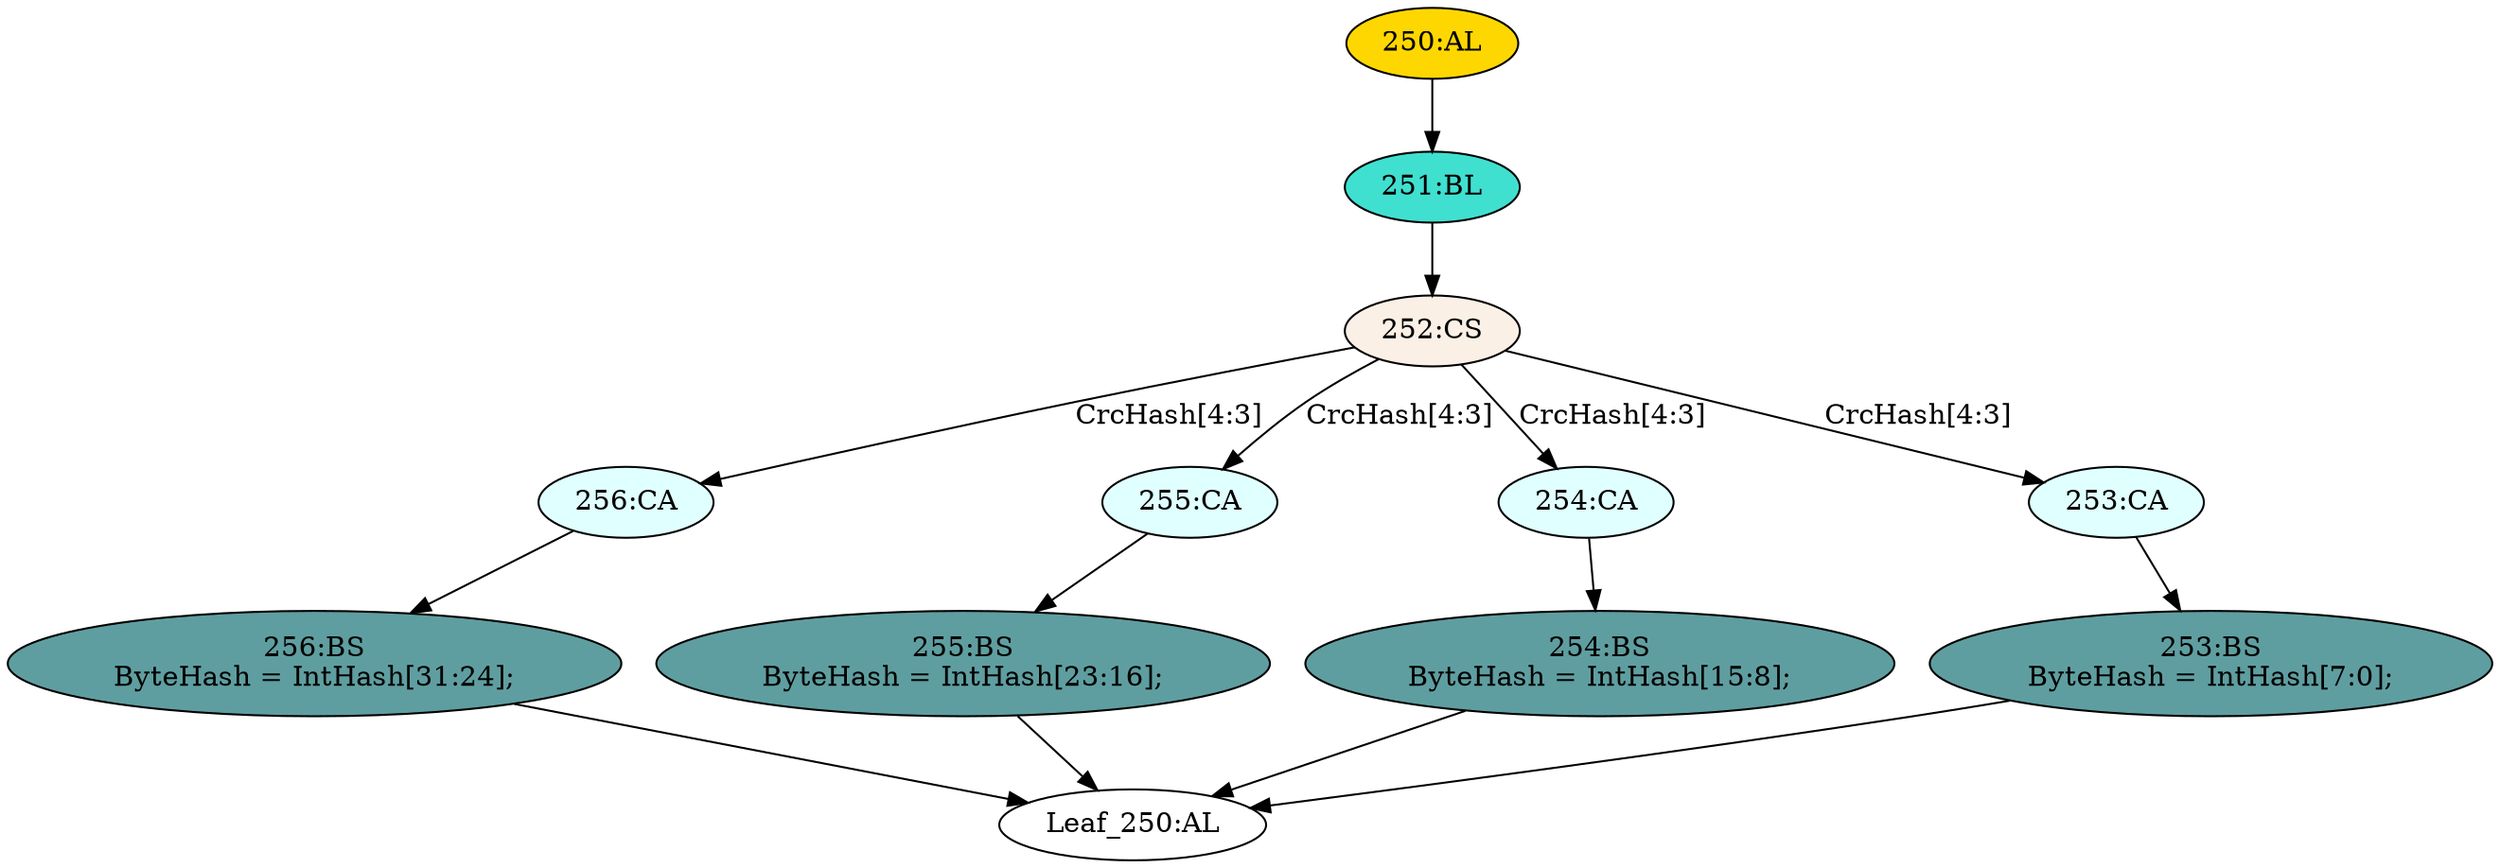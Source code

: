strict digraph "" {
	node [label="\N"];
	"Leaf_250:AL"	 [def_var="['ByteHash']",
		label="Leaf_250:AL"];
	"256:CA"	 [ast="<pyverilog.vparser.ast.Case object at 0x7f2c21bc4090>",
		fillcolor=lightcyan,
		label="256:CA",
		statements="[]",
		style=filled,
		typ=Case];
	"256:BS"	 [ast="<pyverilog.vparser.ast.BlockingSubstitution object at 0x7f2c21bc4110>",
		fillcolor=cadetblue,
		label="256:BS
ByteHash = IntHash[31:24];",
		statements="[<pyverilog.vparser.ast.BlockingSubstitution object at 0x7f2c21bc4110>]",
		style=filled,
		typ=BlockingSubstitution];
	"256:CA" -> "256:BS"	 [cond="[]",
		lineno=None];
	"255:CA"	 [ast="<pyverilog.vparser.ast.Case object at 0x7f2c21bc4b50>",
		fillcolor=lightcyan,
		label="255:CA",
		statements="[]",
		style=filled,
		typ=Case];
	"255:BS"	 [ast="<pyverilog.vparser.ast.BlockingSubstitution object at 0x7f2c21bc4bd0>",
		fillcolor=cadetblue,
		label="255:BS
ByteHash = IntHash[23:16];",
		statements="[<pyverilog.vparser.ast.BlockingSubstitution object at 0x7f2c21bc4bd0>]",
		style=filled,
		typ=BlockingSubstitution];
	"255:CA" -> "255:BS"	 [cond="[]",
		lineno=None];
	"254:CA"	 [ast="<pyverilog.vparser.ast.Case object at 0x7f2c21bc4890>",
		fillcolor=lightcyan,
		label="254:CA",
		statements="[]",
		style=filled,
		typ=Case];
	"254:BS"	 [ast="<pyverilog.vparser.ast.BlockingSubstitution object at 0x7f2c21bc4910>",
		fillcolor=cadetblue,
		label="254:BS
ByteHash = IntHash[15:8];",
		statements="[<pyverilog.vparser.ast.BlockingSubstitution object at 0x7f2c21bc4910>]",
		style=filled,
		typ=BlockingSubstitution];
	"254:CA" -> "254:BS"	 [cond="[]",
		lineno=None];
	"255:BS" -> "Leaf_250:AL"	 [cond="[]",
		lineno=None];
	"253:BS"	 [ast="<pyverilog.vparser.ast.BlockingSubstitution object at 0x7f2c21bc4710>",
		fillcolor=cadetblue,
		label="253:BS
ByteHash = IntHash[7:0];",
		statements="[<pyverilog.vparser.ast.BlockingSubstitution object at 0x7f2c21bc4710>]",
		style=filled,
		typ=BlockingSubstitution];
	"253:BS" -> "Leaf_250:AL"	 [cond="[]",
		lineno=None];
	"256:BS" -> "Leaf_250:AL"	 [cond="[]",
		lineno=None];
	"252:CS"	 [ast="<pyverilog.vparser.ast.CaseStatement object at 0x7f2c21bc4510>",
		fillcolor=linen,
		label="252:CS",
		statements="[]",
		style=filled,
		typ=CaseStatement];
	"252:CS" -> "256:CA"	 [cond="['CrcHash']",
		label="CrcHash[4:3]",
		lineno=252];
	"252:CS" -> "255:CA"	 [cond="['CrcHash']",
		label="CrcHash[4:3]",
		lineno=252];
	"252:CS" -> "254:CA"	 [cond="['CrcHash']",
		label="CrcHash[4:3]",
		lineno=252];
	"253:CA"	 [ast="<pyverilog.vparser.ast.Case object at 0x7f2c21bc4690>",
		fillcolor=lightcyan,
		label="253:CA",
		statements="[]",
		style=filled,
		typ=Case];
	"252:CS" -> "253:CA"	 [cond="['CrcHash']",
		label="CrcHash[4:3]",
		lineno=252];
	"251:BL"	 [ast="<pyverilog.vparser.ast.Block object at 0x7f2c21bc44d0>",
		fillcolor=turquoise,
		label="251:BL",
		statements="[]",
		style=filled,
		typ=Block];
	"251:BL" -> "252:CS"	 [cond="[]",
		lineno=None];
	"253:CA" -> "253:BS"	 [cond="[]",
		lineno=None];
	"250:AL"	 [ast="<pyverilog.vparser.ast.Always object at 0x7f2c21bc4350>",
		clk_sens=False,
		fillcolor=gold,
		label="250:AL",
		sens="['CrcHash', 'IntHash']",
		statements="[]",
		style=filled,
		typ=Always,
		use_var="['IntHash', 'CrcHash']"];
	"250:AL" -> "251:BL"	 [cond="[]",
		lineno=None];
	"254:BS" -> "Leaf_250:AL"	 [cond="[]",
		lineno=None];
}
